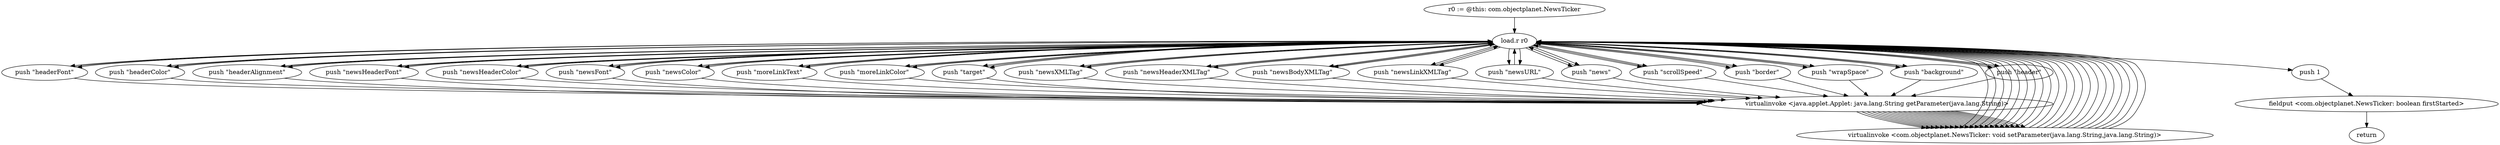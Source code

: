 digraph "" {
    "r0 := @this: com.objectplanet.NewsTicker"
    "load.r r0"
    "r0 := @this: com.objectplanet.NewsTicker"->"load.r r0";
    "push \"background\""
    "load.r r0"->"push \"background\"";
    "push \"background\""->"load.r r0";
    "load.r r0"->"push \"background\"";
    "virtualinvoke <java.applet.Applet: java.lang.String getParameter(java.lang.String)>"
    "push \"background\""->"virtualinvoke <java.applet.Applet: java.lang.String getParameter(java.lang.String)>";
    "virtualinvoke <com.objectplanet.NewsTicker: void setParameter(java.lang.String,java.lang.String)>"
    "virtualinvoke <java.applet.Applet: java.lang.String getParameter(java.lang.String)>"->"virtualinvoke <com.objectplanet.NewsTicker: void setParameter(java.lang.String,java.lang.String)>";
    "virtualinvoke <com.objectplanet.NewsTicker: void setParameter(java.lang.String,java.lang.String)>"->"load.r r0";
    "push \"header\""
    "load.r r0"->"push \"header\"";
    "push \"header\""->"load.r r0";
    "load.r r0"->"push \"header\"";
    "push \"header\""->"virtualinvoke <java.applet.Applet: java.lang.String getParameter(java.lang.String)>";
    "virtualinvoke <java.applet.Applet: java.lang.String getParameter(java.lang.String)>"->"virtualinvoke <com.objectplanet.NewsTicker: void setParameter(java.lang.String,java.lang.String)>";
    "virtualinvoke <com.objectplanet.NewsTicker: void setParameter(java.lang.String,java.lang.String)>"->"load.r r0";
    "push \"headerFont\""
    "load.r r0"->"push \"headerFont\"";
    "push \"headerFont\""->"load.r r0";
    "load.r r0"->"push \"headerFont\"";
    "push \"headerFont\""->"virtualinvoke <java.applet.Applet: java.lang.String getParameter(java.lang.String)>";
    "virtualinvoke <java.applet.Applet: java.lang.String getParameter(java.lang.String)>"->"virtualinvoke <com.objectplanet.NewsTicker: void setParameter(java.lang.String,java.lang.String)>";
    "virtualinvoke <com.objectplanet.NewsTicker: void setParameter(java.lang.String,java.lang.String)>"->"load.r r0";
    "push \"headerColor\""
    "load.r r0"->"push \"headerColor\"";
    "push \"headerColor\""->"load.r r0";
    "load.r r0"->"push \"headerColor\"";
    "push \"headerColor\""->"virtualinvoke <java.applet.Applet: java.lang.String getParameter(java.lang.String)>";
    "virtualinvoke <java.applet.Applet: java.lang.String getParameter(java.lang.String)>"->"virtualinvoke <com.objectplanet.NewsTicker: void setParameter(java.lang.String,java.lang.String)>";
    "virtualinvoke <com.objectplanet.NewsTicker: void setParameter(java.lang.String,java.lang.String)>"->"load.r r0";
    "push \"headerAlignment\""
    "load.r r0"->"push \"headerAlignment\"";
    "push \"headerAlignment\""->"load.r r0";
    "load.r r0"->"push \"headerAlignment\"";
    "push \"headerAlignment\""->"virtualinvoke <java.applet.Applet: java.lang.String getParameter(java.lang.String)>";
    "virtualinvoke <java.applet.Applet: java.lang.String getParameter(java.lang.String)>"->"virtualinvoke <com.objectplanet.NewsTicker: void setParameter(java.lang.String,java.lang.String)>";
    "virtualinvoke <com.objectplanet.NewsTicker: void setParameter(java.lang.String,java.lang.String)>"->"load.r r0";
    "push \"newsHeaderFont\""
    "load.r r0"->"push \"newsHeaderFont\"";
    "push \"newsHeaderFont\""->"load.r r0";
    "load.r r0"->"push \"newsHeaderFont\"";
    "push \"newsHeaderFont\""->"virtualinvoke <java.applet.Applet: java.lang.String getParameter(java.lang.String)>";
    "virtualinvoke <java.applet.Applet: java.lang.String getParameter(java.lang.String)>"->"virtualinvoke <com.objectplanet.NewsTicker: void setParameter(java.lang.String,java.lang.String)>";
    "virtualinvoke <com.objectplanet.NewsTicker: void setParameter(java.lang.String,java.lang.String)>"->"load.r r0";
    "push \"newsHeaderColor\""
    "load.r r0"->"push \"newsHeaderColor\"";
    "push \"newsHeaderColor\""->"load.r r0";
    "load.r r0"->"push \"newsHeaderColor\"";
    "push \"newsHeaderColor\""->"virtualinvoke <java.applet.Applet: java.lang.String getParameter(java.lang.String)>";
    "virtualinvoke <java.applet.Applet: java.lang.String getParameter(java.lang.String)>"->"virtualinvoke <com.objectplanet.NewsTicker: void setParameter(java.lang.String,java.lang.String)>";
    "virtualinvoke <com.objectplanet.NewsTicker: void setParameter(java.lang.String,java.lang.String)>"->"load.r r0";
    "push \"newsFont\""
    "load.r r0"->"push \"newsFont\"";
    "push \"newsFont\""->"load.r r0";
    "load.r r0"->"push \"newsFont\"";
    "push \"newsFont\""->"virtualinvoke <java.applet.Applet: java.lang.String getParameter(java.lang.String)>";
    "virtualinvoke <java.applet.Applet: java.lang.String getParameter(java.lang.String)>"->"virtualinvoke <com.objectplanet.NewsTicker: void setParameter(java.lang.String,java.lang.String)>";
    "virtualinvoke <com.objectplanet.NewsTicker: void setParameter(java.lang.String,java.lang.String)>"->"load.r r0";
    "push \"newsColor\""
    "load.r r0"->"push \"newsColor\"";
    "push \"newsColor\""->"load.r r0";
    "load.r r0"->"push \"newsColor\"";
    "push \"newsColor\""->"virtualinvoke <java.applet.Applet: java.lang.String getParameter(java.lang.String)>";
    "virtualinvoke <java.applet.Applet: java.lang.String getParameter(java.lang.String)>"->"virtualinvoke <com.objectplanet.NewsTicker: void setParameter(java.lang.String,java.lang.String)>";
    "virtualinvoke <com.objectplanet.NewsTicker: void setParameter(java.lang.String,java.lang.String)>"->"load.r r0";
    "push \"moreLinkText\""
    "load.r r0"->"push \"moreLinkText\"";
    "push \"moreLinkText\""->"load.r r0";
    "load.r r0"->"push \"moreLinkText\"";
    "push \"moreLinkText\""->"virtualinvoke <java.applet.Applet: java.lang.String getParameter(java.lang.String)>";
    "virtualinvoke <java.applet.Applet: java.lang.String getParameter(java.lang.String)>"->"virtualinvoke <com.objectplanet.NewsTicker: void setParameter(java.lang.String,java.lang.String)>";
    "virtualinvoke <com.objectplanet.NewsTicker: void setParameter(java.lang.String,java.lang.String)>"->"load.r r0";
    "push \"moreLinkColor\""
    "load.r r0"->"push \"moreLinkColor\"";
    "push \"moreLinkColor\""->"load.r r0";
    "load.r r0"->"push \"moreLinkColor\"";
    "push \"moreLinkColor\""->"virtualinvoke <java.applet.Applet: java.lang.String getParameter(java.lang.String)>";
    "virtualinvoke <java.applet.Applet: java.lang.String getParameter(java.lang.String)>"->"virtualinvoke <com.objectplanet.NewsTicker: void setParameter(java.lang.String,java.lang.String)>";
    "virtualinvoke <com.objectplanet.NewsTicker: void setParameter(java.lang.String,java.lang.String)>"->"load.r r0";
    "push \"target\""
    "load.r r0"->"push \"target\"";
    "push \"target\""->"load.r r0";
    "load.r r0"->"push \"target\"";
    "push \"target\""->"virtualinvoke <java.applet.Applet: java.lang.String getParameter(java.lang.String)>";
    "virtualinvoke <java.applet.Applet: java.lang.String getParameter(java.lang.String)>"->"virtualinvoke <com.objectplanet.NewsTicker: void setParameter(java.lang.String,java.lang.String)>";
    "virtualinvoke <com.objectplanet.NewsTicker: void setParameter(java.lang.String,java.lang.String)>"->"load.r r0";
    "push \"newsXMLTag\""
    "load.r r0"->"push \"newsXMLTag\"";
    "push \"newsXMLTag\""->"load.r r0";
    "load.r r0"->"push \"newsXMLTag\"";
    "push \"newsXMLTag\""->"virtualinvoke <java.applet.Applet: java.lang.String getParameter(java.lang.String)>";
    "virtualinvoke <java.applet.Applet: java.lang.String getParameter(java.lang.String)>"->"virtualinvoke <com.objectplanet.NewsTicker: void setParameter(java.lang.String,java.lang.String)>";
    "virtualinvoke <com.objectplanet.NewsTicker: void setParameter(java.lang.String,java.lang.String)>"->"load.r r0";
    "push \"newsHeaderXMLTag\""
    "load.r r0"->"push \"newsHeaderXMLTag\"";
    "push \"newsHeaderXMLTag\""->"load.r r0";
    "load.r r0"->"push \"newsHeaderXMLTag\"";
    "push \"newsHeaderXMLTag\""->"virtualinvoke <java.applet.Applet: java.lang.String getParameter(java.lang.String)>";
    "virtualinvoke <java.applet.Applet: java.lang.String getParameter(java.lang.String)>"->"virtualinvoke <com.objectplanet.NewsTicker: void setParameter(java.lang.String,java.lang.String)>";
    "virtualinvoke <com.objectplanet.NewsTicker: void setParameter(java.lang.String,java.lang.String)>"->"load.r r0";
    "push \"newsBodyXMLTag\""
    "load.r r0"->"push \"newsBodyXMLTag\"";
    "push \"newsBodyXMLTag\""->"load.r r0";
    "load.r r0"->"push \"newsBodyXMLTag\"";
    "push \"newsBodyXMLTag\""->"virtualinvoke <java.applet.Applet: java.lang.String getParameter(java.lang.String)>";
    "virtualinvoke <java.applet.Applet: java.lang.String getParameter(java.lang.String)>"->"virtualinvoke <com.objectplanet.NewsTicker: void setParameter(java.lang.String,java.lang.String)>";
    "virtualinvoke <com.objectplanet.NewsTicker: void setParameter(java.lang.String,java.lang.String)>"->"load.r r0";
    "push \"newsLinkXMLTag\""
    "load.r r0"->"push \"newsLinkXMLTag\"";
    "push \"newsLinkXMLTag\""->"load.r r0";
    "load.r r0"->"push \"newsLinkXMLTag\"";
    "push \"newsLinkXMLTag\""->"virtualinvoke <java.applet.Applet: java.lang.String getParameter(java.lang.String)>";
    "virtualinvoke <java.applet.Applet: java.lang.String getParameter(java.lang.String)>"->"virtualinvoke <com.objectplanet.NewsTicker: void setParameter(java.lang.String,java.lang.String)>";
    "virtualinvoke <com.objectplanet.NewsTicker: void setParameter(java.lang.String,java.lang.String)>"->"load.r r0";
    "push \"newsURL\""
    "load.r r0"->"push \"newsURL\"";
    "push \"newsURL\""->"load.r r0";
    "load.r r0"->"push \"newsURL\"";
    "push \"newsURL\""->"virtualinvoke <java.applet.Applet: java.lang.String getParameter(java.lang.String)>";
    "virtualinvoke <java.applet.Applet: java.lang.String getParameter(java.lang.String)>"->"virtualinvoke <com.objectplanet.NewsTicker: void setParameter(java.lang.String,java.lang.String)>";
    "virtualinvoke <com.objectplanet.NewsTicker: void setParameter(java.lang.String,java.lang.String)>"->"load.r r0";
    "push \"news\""
    "load.r r0"->"push \"news\"";
    "push \"news\""->"load.r r0";
    "load.r r0"->"push \"news\"";
    "push \"news\""->"virtualinvoke <java.applet.Applet: java.lang.String getParameter(java.lang.String)>";
    "virtualinvoke <java.applet.Applet: java.lang.String getParameter(java.lang.String)>"->"virtualinvoke <com.objectplanet.NewsTicker: void setParameter(java.lang.String,java.lang.String)>";
    "virtualinvoke <com.objectplanet.NewsTicker: void setParameter(java.lang.String,java.lang.String)>"->"load.r r0";
    "push \"scrollSpeed\""
    "load.r r0"->"push \"scrollSpeed\"";
    "push \"scrollSpeed\""->"load.r r0";
    "load.r r0"->"push \"scrollSpeed\"";
    "push \"scrollSpeed\""->"virtualinvoke <java.applet.Applet: java.lang.String getParameter(java.lang.String)>";
    "virtualinvoke <java.applet.Applet: java.lang.String getParameter(java.lang.String)>"->"virtualinvoke <com.objectplanet.NewsTicker: void setParameter(java.lang.String,java.lang.String)>";
    "virtualinvoke <com.objectplanet.NewsTicker: void setParameter(java.lang.String,java.lang.String)>"->"load.r r0";
    "push \"border\""
    "load.r r0"->"push \"border\"";
    "push \"border\""->"load.r r0";
    "load.r r0"->"push \"border\"";
    "push \"border\""->"virtualinvoke <java.applet.Applet: java.lang.String getParameter(java.lang.String)>";
    "virtualinvoke <java.applet.Applet: java.lang.String getParameter(java.lang.String)>"->"virtualinvoke <com.objectplanet.NewsTicker: void setParameter(java.lang.String,java.lang.String)>";
    "virtualinvoke <com.objectplanet.NewsTicker: void setParameter(java.lang.String,java.lang.String)>"->"load.r r0";
    "push \"wrapSpace\""
    "load.r r0"->"push \"wrapSpace\"";
    "push \"wrapSpace\""->"load.r r0";
    "load.r r0"->"push \"wrapSpace\"";
    "push \"wrapSpace\""->"virtualinvoke <java.applet.Applet: java.lang.String getParameter(java.lang.String)>";
    "virtualinvoke <java.applet.Applet: java.lang.String getParameter(java.lang.String)>"->"virtualinvoke <com.objectplanet.NewsTicker: void setParameter(java.lang.String,java.lang.String)>";
    "virtualinvoke <com.objectplanet.NewsTicker: void setParameter(java.lang.String,java.lang.String)>"->"load.r r0";
    "push 1"
    "load.r r0"->"push 1";
    "fieldput <com.objectplanet.NewsTicker: boolean firstStarted>"
    "push 1"->"fieldput <com.objectplanet.NewsTicker: boolean firstStarted>";
    "return"
    "fieldput <com.objectplanet.NewsTicker: boolean firstStarted>"->"return";
}
